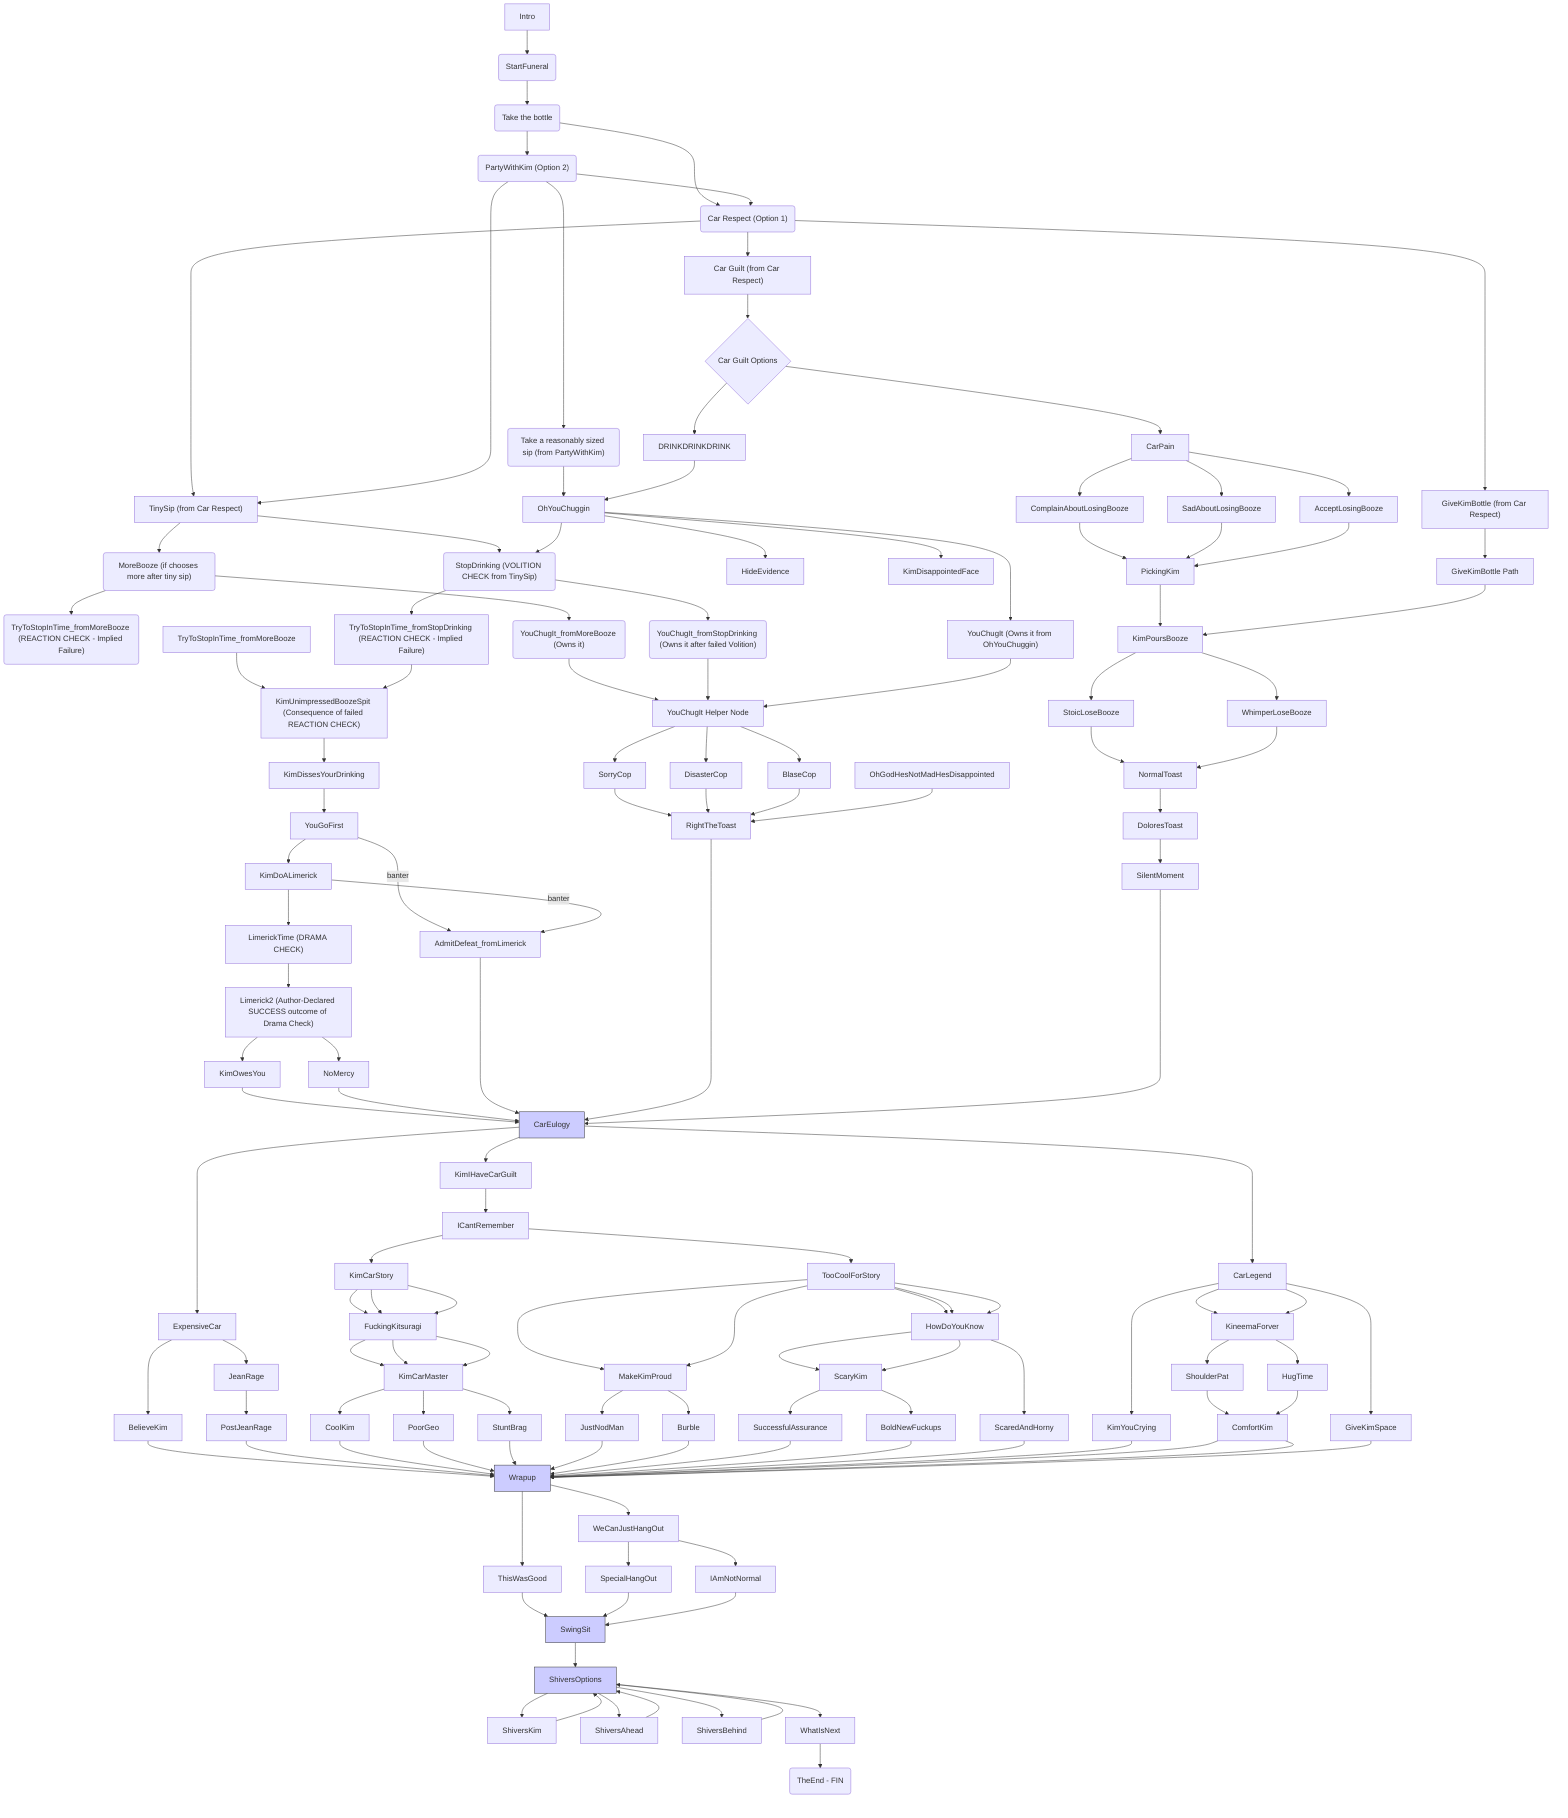 graph TD
    Start[Intro] --> A(StartFuneral);
    A --> B(Take the bottle);

    B --> C1("Car Respect (Option 1)");
    B --> C2("PartyWithKim (Option 2)");

    C1 --> D1["TinySip (from Car Respect)"];
    C1 --> D2["Car Guilt (from Car Respect)"];
    C1 --> D3["GiveKimBottle (from Car Respect)"];

    %% PartyWithKim can also lead to TinySip
    C2 --> D1;
    C2 --> E1("Take a reasonably sized sip (from PartyWithKim)");
    %% PartyWithKim can loop back to Car Respect if player changes mind
    C2 --> C1;

    D1 --> F1("MoreBooze (if chooses more after tiny sip)");
    D1 --> F2("StopDrinking (VOLITION CHECK from TinySip)");
    F1 --> G1("TryToStopInTime_fromMoreBooze (REACTION CHECK - Implied Failure)");
    F1 --> G2("YouChugIt_fromMoreBooze (Owns it)");

    %% Result of failed Volition Check -> leads to this
    F2 --> TryToStopInTime_fromStopDrinking["TryToStopInTime_fromStopDrinking (REACTION CHECK - Implied Failure)"];
    %% This is 'StopDrinking' leading to 'YouChugIt'
    F2 --> G3("YouChugIt_fromStopDrinking (Owns it after failed Volition)");

    %% "Take a reasonably sized sip" includes OhYouChuggin
    E1 --> OhYouChuggin;
    OhYouChuggin --> HideEvidence;
    OhYouChuggin --> KimDisappointedFace;
    OhYouChuggin --> YouChugIt_fromOhYouChuggin["YouChugIt (Owns it from OhYouChuggin)"];
    %% OhYouChuggin has a "StopDrinking" (VOLITION CHECK) option
    OhYouChuggin --> F2;

    TryToStopInTime_fromMoreBooze --> KimUnimpressedBoozeSpit["KimUnimpressedBoozeSpit (Consequence of failed REACTION CHECK)"];
    TryToStopInTime_fromStopDrinking --> KimUnimpressedBoozeSpit;

    %% Node to consolidate 'YouChugIt' paths
    YouChugIt_Path[YouChugIt Helper Node];
    G2 --> YouChugIt_Path;
    G3 --> YouChugIt_Path;
    YouChugIt_fromOhYouChuggin --> YouChugIt_Path;

    YouChugIt_Path --> SorryCop;
    YouChugIt_Path --> DisasterCop;
    YouChugIt_Path --> BlaseCop;

    KimUnimpressedBoozeSpit --> KimDissesYourDrinking;
    KimDissesYourDrinking --> YouGoFirst;
    YouGoFirst --> KimDoALimerick;
    YouGoFirst -- banter --> AdmitDefeat_fromLimerick;

    KimDoALimerick -- banter --> AdmitDefeat_fromLimerick;
    KimDoALimerick --> LimerickTime["LimerickTime (DRAMA CHECK)"];
    LimerickTime --> Limerick2_Success["Limerick2 (Author-Declared SUCCESS outcome of Drama Check)"];
    Limerick2_Success --> KimOwesYou;
    Limerick2_Success --> NoMercy;

    KimOwesYou --> CarEulogy;
    %% All these lead to CarEulogy eventually
    NoMercy --> CarEulogy;
    AdmitDefeat_fromLimerick --> CarEulogy;
    SorryCop --> RightTheToast;
    DisasterCop --> RightTheToast;
    BlaseCop --> RightTheToast;
    %% Major re-merge
    RightTheToast --> CarEulogy;
    %% from KimDisappointedFace branch
    OhGodHesNotMadHesDisappointed --> RightTheToast;

    D3_GiveBottle[GiveKimBottle Path];
    %% GiveKimBottle from Car Respect
    D3 --> D3_GiveBottle;
    D2 --> CarGuiltPath{Car Guilt Options};
        CarGuiltPath --> DRINKDRINKDRINK;
            %% This merges into the chugging sequence
            DRINKDRINKDRINK --> OhYouChuggin;
        CarGuiltPath --> CarPain;
            CarPain --> ComplainAboutLosingBooze;
            CarPain --> SadAboutLosingBooze;
            CarPain --> AcceptLosingBooze;

    ComplainAboutLosingBooze --> PickingKim;
    SadAboutLosingBooze --> PickingKim;
    AcceptLosingBooze --> PickingKim;
    PickingKim --> KimPoursBooze;
    %% Major re-merge
    D3_GiveBottle --> KimPoursBooze;

    KimPoursBooze --> StoicLoseBooze;
    KimPoursBooze --> WhimperLoseBooze;
    StoicLoseBooze --> NormalToast;
    WhimperLoseBooze --> NormalToast;
    NormalToast --> DoloresToast;
    DoloresToast --> SilentMoment;
    %% Another path to CarEulogy
    SilentMoment --> CarEulogy;

    CarEulogy --> ExpensiveCar;
    CarEulogy --> KimIHaveCarGuilt;
    CarEulogy --> CarLegend;

    ExpensiveCar --> BelieveKim;
    ExpensiveCar --> JeanRage;
    BelieveKim --> Wrapup;
    JeanRage --> PostJeanRage;
    PostJeanRage --> Wrapup;

    KimIHaveCarGuilt --> ICantRemember;
    ICantRemember --> KimCarStory;
    ICantRemember --> TooCoolForStory;
    KimCarStory --> FuckingKitsuragi --> KimCarMaster --> CoolKim --> Wrapup;
    KimCarStory --> FuckingKitsuragi --> KimCarMaster --> PoorGeo --> Wrapup;
    KimCarStory --> FuckingKitsuragi --> KimCarMaster --> StuntBrag --> Wrapup;
    TooCoolForStory --> MakeKimProud --> JustNodMan --> Wrapup;
    TooCoolForStory --> MakeKimProud --> Burble --> Wrapup;
    TooCoolForStory --> HowDoYouKnow --> ScaryKim --> SuccessfulAssurance --> Wrapup;
    TooCoolForStory --> HowDoYouKnow --> ScaryKim --> BoldNewFuckups --> Wrapup;
    TooCoolForStory --> HowDoYouKnow --> ScaredAndHorny --> Wrapup;

    CarLegend --> KimYouCrying --> Wrapup;
    CarLegend --> KineemaForver --> ShoulderPat --> ComfortKim --> Wrapup;
    CarLegend --> KineemaForver --> HugTime --> ComfortKim --> Wrapup;
    CarLegend --> GiveKimSpace --> Wrapup;

    Wrapup --> ThisWasGood;
    Wrapup --> WeCanJustHangOut;

    ThisWasGood --> SwingSit;
    WeCanJustHangOut --> SpecialHangOut --> SwingSit;
    WeCanJustHangOut --> IAmNotNormal --> SwingSit;

    %% This is a choice hub
    SwingSit --> ShiversOptions1[ShiversOptions];
    %% Loops back to options
    ShiversOptions1 --> ShiversKim --> ShiversOptions1;
    ShiversOptions1 --> ShiversAhead --> ShiversOptions1;
    ShiversOptions1 --> ShiversBehind --> ShiversOptions1;
    ShiversOptions1 --> WhatIsNext;

    WhatIsNext --> TheEndPassage(TheEnd - FIN);

    classDef majorMerge fill:#ccf,stroke:#333;
    class CarEulogy,Wrapup,SwingSit,ShiversOptions1 majorMerge;